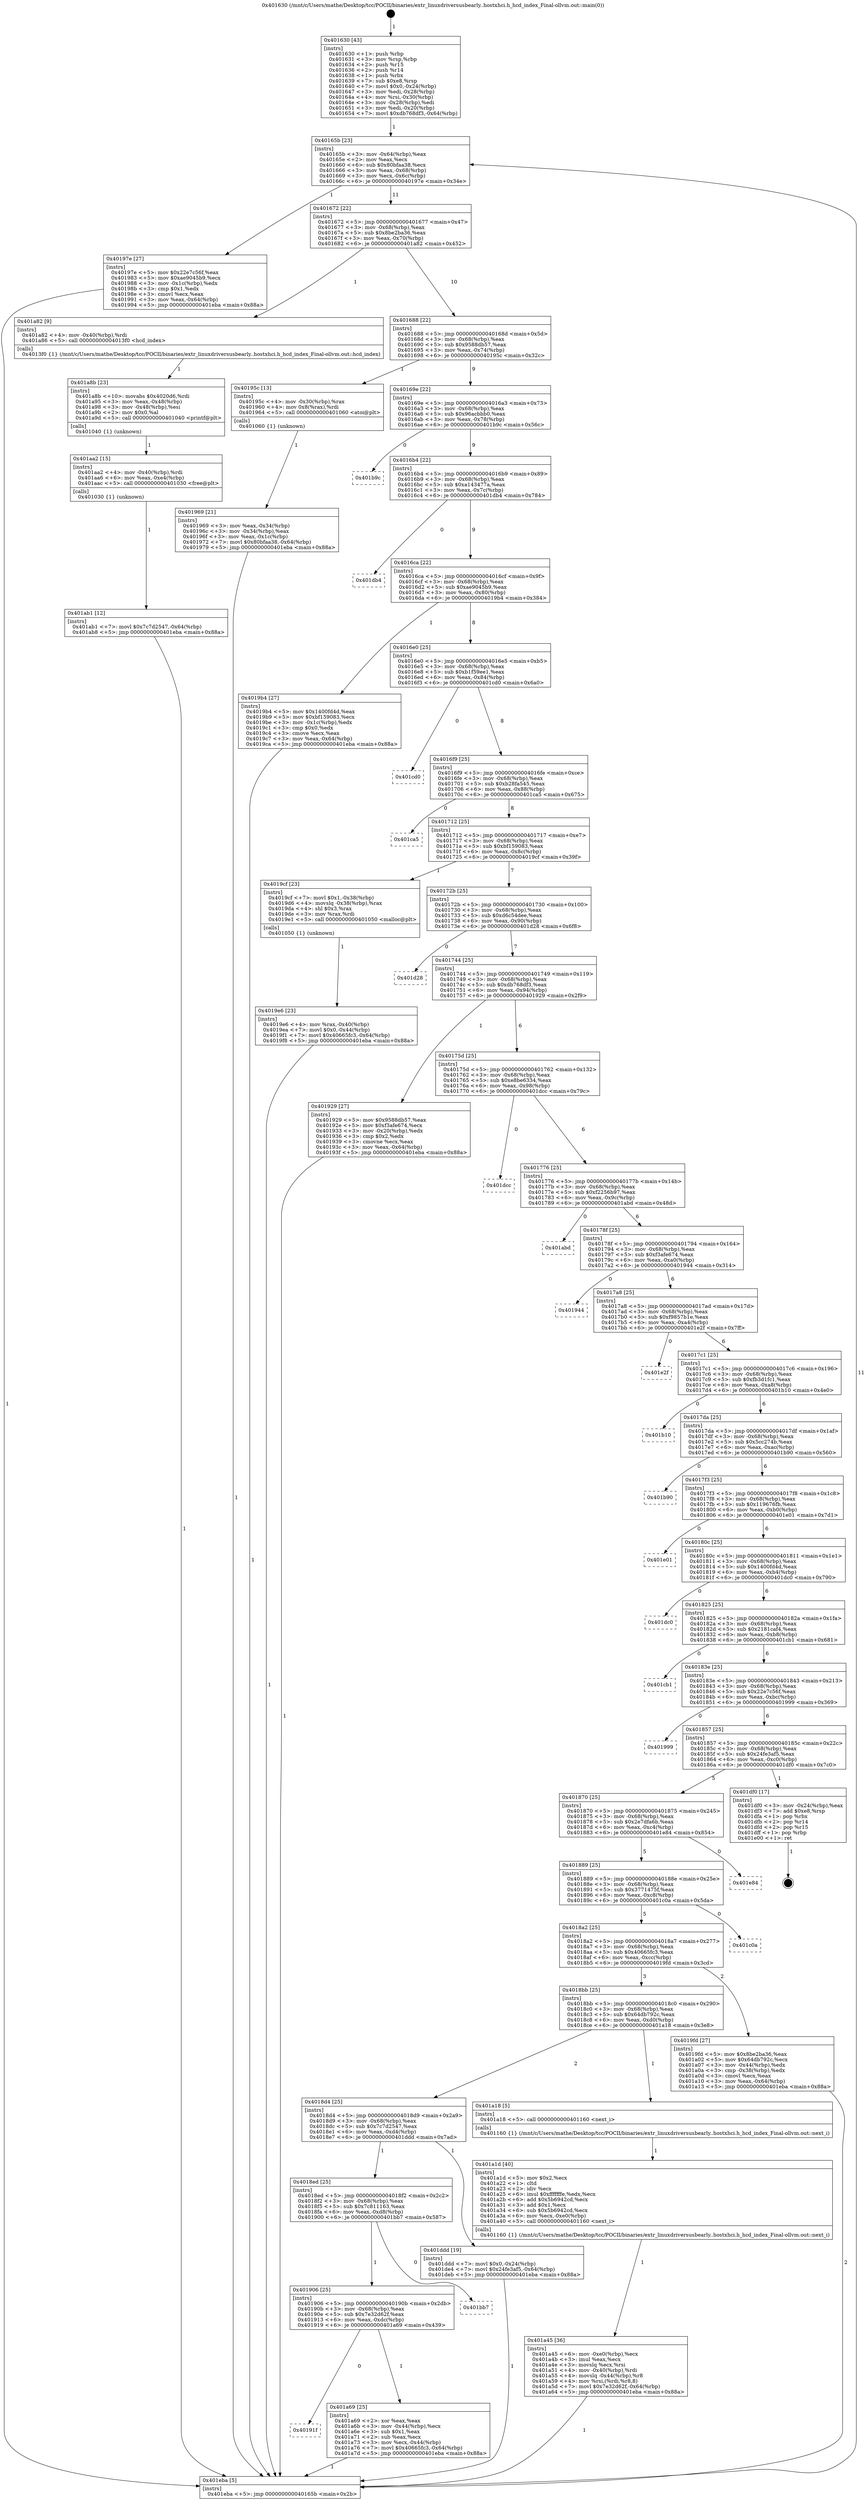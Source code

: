 digraph "0x401630" {
  label = "0x401630 (/mnt/c/Users/mathe/Desktop/tcc/POCII/binaries/extr_linuxdriversusbearly..hostxhci.h_hcd_index_Final-ollvm.out::main(0))"
  labelloc = "t"
  node[shape=record]

  Entry [label="",width=0.3,height=0.3,shape=circle,fillcolor=black,style=filled]
  "0x40165b" [label="{
     0x40165b [23]\l
     | [instrs]\l
     &nbsp;&nbsp;0x40165b \<+3\>: mov -0x64(%rbp),%eax\l
     &nbsp;&nbsp;0x40165e \<+2\>: mov %eax,%ecx\l
     &nbsp;&nbsp;0x401660 \<+6\>: sub $0x80bfaa38,%ecx\l
     &nbsp;&nbsp;0x401666 \<+3\>: mov %eax,-0x68(%rbp)\l
     &nbsp;&nbsp;0x401669 \<+3\>: mov %ecx,-0x6c(%rbp)\l
     &nbsp;&nbsp;0x40166c \<+6\>: je 000000000040197e \<main+0x34e\>\l
  }"]
  "0x40197e" [label="{
     0x40197e [27]\l
     | [instrs]\l
     &nbsp;&nbsp;0x40197e \<+5\>: mov $0x22e7c56f,%eax\l
     &nbsp;&nbsp;0x401983 \<+5\>: mov $0xae9045b9,%ecx\l
     &nbsp;&nbsp;0x401988 \<+3\>: mov -0x1c(%rbp),%edx\l
     &nbsp;&nbsp;0x40198b \<+3\>: cmp $0x1,%edx\l
     &nbsp;&nbsp;0x40198e \<+3\>: cmovl %ecx,%eax\l
     &nbsp;&nbsp;0x401991 \<+3\>: mov %eax,-0x64(%rbp)\l
     &nbsp;&nbsp;0x401994 \<+5\>: jmp 0000000000401eba \<main+0x88a\>\l
  }"]
  "0x401672" [label="{
     0x401672 [22]\l
     | [instrs]\l
     &nbsp;&nbsp;0x401672 \<+5\>: jmp 0000000000401677 \<main+0x47\>\l
     &nbsp;&nbsp;0x401677 \<+3\>: mov -0x68(%rbp),%eax\l
     &nbsp;&nbsp;0x40167a \<+5\>: sub $0x8be2ba36,%eax\l
     &nbsp;&nbsp;0x40167f \<+3\>: mov %eax,-0x70(%rbp)\l
     &nbsp;&nbsp;0x401682 \<+6\>: je 0000000000401a82 \<main+0x452\>\l
  }"]
  Exit [label="",width=0.3,height=0.3,shape=circle,fillcolor=black,style=filled,peripheries=2]
  "0x401a82" [label="{
     0x401a82 [9]\l
     | [instrs]\l
     &nbsp;&nbsp;0x401a82 \<+4\>: mov -0x40(%rbp),%rdi\l
     &nbsp;&nbsp;0x401a86 \<+5\>: call 00000000004013f0 \<hcd_index\>\l
     | [calls]\l
     &nbsp;&nbsp;0x4013f0 \{1\} (/mnt/c/Users/mathe/Desktop/tcc/POCII/binaries/extr_linuxdriversusbearly..hostxhci.h_hcd_index_Final-ollvm.out::hcd_index)\l
  }"]
  "0x401688" [label="{
     0x401688 [22]\l
     | [instrs]\l
     &nbsp;&nbsp;0x401688 \<+5\>: jmp 000000000040168d \<main+0x5d\>\l
     &nbsp;&nbsp;0x40168d \<+3\>: mov -0x68(%rbp),%eax\l
     &nbsp;&nbsp;0x401690 \<+5\>: sub $0x9588db57,%eax\l
     &nbsp;&nbsp;0x401695 \<+3\>: mov %eax,-0x74(%rbp)\l
     &nbsp;&nbsp;0x401698 \<+6\>: je 000000000040195c \<main+0x32c\>\l
  }"]
  "0x401ab1" [label="{
     0x401ab1 [12]\l
     | [instrs]\l
     &nbsp;&nbsp;0x401ab1 \<+7\>: movl $0x7c7d2547,-0x64(%rbp)\l
     &nbsp;&nbsp;0x401ab8 \<+5\>: jmp 0000000000401eba \<main+0x88a\>\l
  }"]
  "0x40195c" [label="{
     0x40195c [13]\l
     | [instrs]\l
     &nbsp;&nbsp;0x40195c \<+4\>: mov -0x30(%rbp),%rax\l
     &nbsp;&nbsp;0x401960 \<+4\>: mov 0x8(%rax),%rdi\l
     &nbsp;&nbsp;0x401964 \<+5\>: call 0000000000401060 \<atoi@plt\>\l
     | [calls]\l
     &nbsp;&nbsp;0x401060 \{1\} (unknown)\l
  }"]
  "0x40169e" [label="{
     0x40169e [22]\l
     | [instrs]\l
     &nbsp;&nbsp;0x40169e \<+5\>: jmp 00000000004016a3 \<main+0x73\>\l
     &nbsp;&nbsp;0x4016a3 \<+3\>: mov -0x68(%rbp),%eax\l
     &nbsp;&nbsp;0x4016a6 \<+5\>: sub $0x96acbbb0,%eax\l
     &nbsp;&nbsp;0x4016ab \<+3\>: mov %eax,-0x78(%rbp)\l
     &nbsp;&nbsp;0x4016ae \<+6\>: je 0000000000401b9c \<main+0x56c\>\l
  }"]
  "0x401aa2" [label="{
     0x401aa2 [15]\l
     | [instrs]\l
     &nbsp;&nbsp;0x401aa2 \<+4\>: mov -0x40(%rbp),%rdi\l
     &nbsp;&nbsp;0x401aa6 \<+6\>: mov %eax,-0xe4(%rbp)\l
     &nbsp;&nbsp;0x401aac \<+5\>: call 0000000000401030 \<free@plt\>\l
     | [calls]\l
     &nbsp;&nbsp;0x401030 \{1\} (unknown)\l
  }"]
  "0x401b9c" [label="{
     0x401b9c\l
  }", style=dashed]
  "0x4016b4" [label="{
     0x4016b4 [22]\l
     | [instrs]\l
     &nbsp;&nbsp;0x4016b4 \<+5\>: jmp 00000000004016b9 \<main+0x89\>\l
     &nbsp;&nbsp;0x4016b9 \<+3\>: mov -0x68(%rbp),%eax\l
     &nbsp;&nbsp;0x4016bc \<+5\>: sub $0xa143477a,%eax\l
     &nbsp;&nbsp;0x4016c1 \<+3\>: mov %eax,-0x7c(%rbp)\l
     &nbsp;&nbsp;0x4016c4 \<+6\>: je 0000000000401db4 \<main+0x784\>\l
  }"]
  "0x401a8b" [label="{
     0x401a8b [23]\l
     | [instrs]\l
     &nbsp;&nbsp;0x401a8b \<+10\>: movabs $0x4020d6,%rdi\l
     &nbsp;&nbsp;0x401a95 \<+3\>: mov %eax,-0x48(%rbp)\l
     &nbsp;&nbsp;0x401a98 \<+3\>: mov -0x48(%rbp),%esi\l
     &nbsp;&nbsp;0x401a9b \<+2\>: mov $0x0,%al\l
     &nbsp;&nbsp;0x401a9d \<+5\>: call 0000000000401040 \<printf@plt\>\l
     | [calls]\l
     &nbsp;&nbsp;0x401040 \{1\} (unknown)\l
  }"]
  "0x401db4" [label="{
     0x401db4\l
  }", style=dashed]
  "0x4016ca" [label="{
     0x4016ca [22]\l
     | [instrs]\l
     &nbsp;&nbsp;0x4016ca \<+5\>: jmp 00000000004016cf \<main+0x9f\>\l
     &nbsp;&nbsp;0x4016cf \<+3\>: mov -0x68(%rbp),%eax\l
     &nbsp;&nbsp;0x4016d2 \<+5\>: sub $0xae9045b9,%eax\l
     &nbsp;&nbsp;0x4016d7 \<+3\>: mov %eax,-0x80(%rbp)\l
     &nbsp;&nbsp;0x4016da \<+6\>: je 00000000004019b4 \<main+0x384\>\l
  }"]
  "0x40191f" [label="{
     0x40191f\l
  }", style=dashed]
  "0x4019b4" [label="{
     0x4019b4 [27]\l
     | [instrs]\l
     &nbsp;&nbsp;0x4019b4 \<+5\>: mov $0x1400fd4d,%eax\l
     &nbsp;&nbsp;0x4019b9 \<+5\>: mov $0xbf159083,%ecx\l
     &nbsp;&nbsp;0x4019be \<+3\>: mov -0x1c(%rbp),%edx\l
     &nbsp;&nbsp;0x4019c1 \<+3\>: cmp $0x0,%edx\l
     &nbsp;&nbsp;0x4019c4 \<+3\>: cmove %ecx,%eax\l
     &nbsp;&nbsp;0x4019c7 \<+3\>: mov %eax,-0x64(%rbp)\l
     &nbsp;&nbsp;0x4019ca \<+5\>: jmp 0000000000401eba \<main+0x88a\>\l
  }"]
  "0x4016e0" [label="{
     0x4016e0 [25]\l
     | [instrs]\l
     &nbsp;&nbsp;0x4016e0 \<+5\>: jmp 00000000004016e5 \<main+0xb5\>\l
     &nbsp;&nbsp;0x4016e5 \<+3\>: mov -0x68(%rbp),%eax\l
     &nbsp;&nbsp;0x4016e8 \<+5\>: sub $0xb1f59ee1,%eax\l
     &nbsp;&nbsp;0x4016ed \<+6\>: mov %eax,-0x84(%rbp)\l
     &nbsp;&nbsp;0x4016f3 \<+6\>: je 0000000000401cd0 \<main+0x6a0\>\l
  }"]
  "0x401a69" [label="{
     0x401a69 [25]\l
     | [instrs]\l
     &nbsp;&nbsp;0x401a69 \<+2\>: xor %eax,%eax\l
     &nbsp;&nbsp;0x401a6b \<+3\>: mov -0x44(%rbp),%ecx\l
     &nbsp;&nbsp;0x401a6e \<+3\>: sub $0x1,%eax\l
     &nbsp;&nbsp;0x401a71 \<+2\>: sub %eax,%ecx\l
     &nbsp;&nbsp;0x401a73 \<+3\>: mov %ecx,-0x44(%rbp)\l
     &nbsp;&nbsp;0x401a76 \<+7\>: movl $0x40665fc3,-0x64(%rbp)\l
     &nbsp;&nbsp;0x401a7d \<+5\>: jmp 0000000000401eba \<main+0x88a\>\l
  }"]
  "0x401cd0" [label="{
     0x401cd0\l
  }", style=dashed]
  "0x4016f9" [label="{
     0x4016f9 [25]\l
     | [instrs]\l
     &nbsp;&nbsp;0x4016f9 \<+5\>: jmp 00000000004016fe \<main+0xce\>\l
     &nbsp;&nbsp;0x4016fe \<+3\>: mov -0x68(%rbp),%eax\l
     &nbsp;&nbsp;0x401701 \<+5\>: sub $0xb28fa545,%eax\l
     &nbsp;&nbsp;0x401706 \<+6\>: mov %eax,-0x88(%rbp)\l
     &nbsp;&nbsp;0x40170c \<+6\>: je 0000000000401ca5 \<main+0x675\>\l
  }"]
  "0x401906" [label="{
     0x401906 [25]\l
     | [instrs]\l
     &nbsp;&nbsp;0x401906 \<+5\>: jmp 000000000040190b \<main+0x2db\>\l
     &nbsp;&nbsp;0x40190b \<+3\>: mov -0x68(%rbp),%eax\l
     &nbsp;&nbsp;0x40190e \<+5\>: sub $0x7e32d62f,%eax\l
     &nbsp;&nbsp;0x401913 \<+6\>: mov %eax,-0xdc(%rbp)\l
     &nbsp;&nbsp;0x401919 \<+6\>: je 0000000000401a69 \<main+0x439\>\l
  }"]
  "0x401ca5" [label="{
     0x401ca5\l
  }", style=dashed]
  "0x401712" [label="{
     0x401712 [25]\l
     | [instrs]\l
     &nbsp;&nbsp;0x401712 \<+5\>: jmp 0000000000401717 \<main+0xe7\>\l
     &nbsp;&nbsp;0x401717 \<+3\>: mov -0x68(%rbp),%eax\l
     &nbsp;&nbsp;0x40171a \<+5\>: sub $0xbf159083,%eax\l
     &nbsp;&nbsp;0x40171f \<+6\>: mov %eax,-0x8c(%rbp)\l
     &nbsp;&nbsp;0x401725 \<+6\>: je 00000000004019cf \<main+0x39f\>\l
  }"]
  "0x401bb7" [label="{
     0x401bb7\l
  }", style=dashed]
  "0x4019cf" [label="{
     0x4019cf [23]\l
     | [instrs]\l
     &nbsp;&nbsp;0x4019cf \<+7\>: movl $0x1,-0x38(%rbp)\l
     &nbsp;&nbsp;0x4019d6 \<+4\>: movslq -0x38(%rbp),%rax\l
     &nbsp;&nbsp;0x4019da \<+4\>: shl $0x3,%rax\l
     &nbsp;&nbsp;0x4019de \<+3\>: mov %rax,%rdi\l
     &nbsp;&nbsp;0x4019e1 \<+5\>: call 0000000000401050 \<malloc@plt\>\l
     | [calls]\l
     &nbsp;&nbsp;0x401050 \{1\} (unknown)\l
  }"]
  "0x40172b" [label="{
     0x40172b [25]\l
     | [instrs]\l
     &nbsp;&nbsp;0x40172b \<+5\>: jmp 0000000000401730 \<main+0x100\>\l
     &nbsp;&nbsp;0x401730 \<+3\>: mov -0x68(%rbp),%eax\l
     &nbsp;&nbsp;0x401733 \<+5\>: sub $0xd6c54dee,%eax\l
     &nbsp;&nbsp;0x401738 \<+6\>: mov %eax,-0x90(%rbp)\l
     &nbsp;&nbsp;0x40173e \<+6\>: je 0000000000401d28 \<main+0x6f8\>\l
  }"]
  "0x4018ed" [label="{
     0x4018ed [25]\l
     | [instrs]\l
     &nbsp;&nbsp;0x4018ed \<+5\>: jmp 00000000004018f2 \<main+0x2c2\>\l
     &nbsp;&nbsp;0x4018f2 \<+3\>: mov -0x68(%rbp),%eax\l
     &nbsp;&nbsp;0x4018f5 \<+5\>: sub $0x7c811163,%eax\l
     &nbsp;&nbsp;0x4018fa \<+6\>: mov %eax,-0xd8(%rbp)\l
     &nbsp;&nbsp;0x401900 \<+6\>: je 0000000000401bb7 \<main+0x587\>\l
  }"]
  "0x401d28" [label="{
     0x401d28\l
  }", style=dashed]
  "0x401744" [label="{
     0x401744 [25]\l
     | [instrs]\l
     &nbsp;&nbsp;0x401744 \<+5\>: jmp 0000000000401749 \<main+0x119\>\l
     &nbsp;&nbsp;0x401749 \<+3\>: mov -0x68(%rbp),%eax\l
     &nbsp;&nbsp;0x40174c \<+5\>: sub $0xdb768df3,%eax\l
     &nbsp;&nbsp;0x401751 \<+6\>: mov %eax,-0x94(%rbp)\l
     &nbsp;&nbsp;0x401757 \<+6\>: je 0000000000401929 \<main+0x2f9\>\l
  }"]
  "0x401ddd" [label="{
     0x401ddd [19]\l
     | [instrs]\l
     &nbsp;&nbsp;0x401ddd \<+7\>: movl $0x0,-0x24(%rbp)\l
     &nbsp;&nbsp;0x401de4 \<+7\>: movl $0x24fe3af5,-0x64(%rbp)\l
     &nbsp;&nbsp;0x401deb \<+5\>: jmp 0000000000401eba \<main+0x88a\>\l
  }"]
  "0x401929" [label="{
     0x401929 [27]\l
     | [instrs]\l
     &nbsp;&nbsp;0x401929 \<+5\>: mov $0x9588db57,%eax\l
     &nbsp;&nbsp;0x40192e \<+5\>: mov $0xf3afe674,%ecx\l
     &nbsp;&nbsp;0x401933 \<+3\>: mov -0x20(%rbp),%edx\l
     &nbsp;&nbsp;0x401936 \<+3\>: cmp $0x2,%edx\l
     &nbsp;&nbsp;0x401939 \<+3\>: cmovne %ecx,%eax\l
     &nbsp;&nbsp;0x40193c \<+3\>: mov %eax,-0x64(%rbp)\l
     &nbsp;&nbsp;0x40193f \<+5\>: jmp 0000000000401eba \<main+0x88a\>\l
  }"]
  "0x40175d" [label="{
     0x40175d [25]\l
     | [instrs]\l
     &nbsp;&nbsp;0x40175d \<+5\>: jmp 0000000000401762 \<main+0x132\>\l
     &nbsp;&nbsp;0x401762 \<+3\>: mov -0x68(%rbp),%eax\l
     &nbsp;&nbsp;0x401765 \<+5\>: sub $0xe8be6334,%eax\l
     &nbsp;&nbsp;0x40176a \<+6\>: mov %eax,-0x98(%rbp)\l
     &nbsp;&nbsp;0x401770 \<+6\>: je 0000000000401dcc \<main+0x79c\>\l
  }"]
  "0x401eba" [label="{
     0x401eba [5]\l
     | [instrs]\l
     &nbsp;&nbsp;0x401eba \<+5\>: jmp 000000000040165b \<main+0x2b\>\l
  }"]
  "0x401630" [label="{
     0x401630 [43]\l
     | [instrs]\l
     &nbsp;&nbsp;0x401630 \<+1\>: push %rbp\l
     &nbsp;&nbsp;0x401631 \<+3\>: mov %rsp,%rbp\l
     &nbsp;&nbsp;0x401634 \<+2\>: push %r15\l
     &nbsp;&nbsp;0x401636 \<+2\>: push %r14\l
     &nbsp;&nbsp;0x401638 \<+1\>: push %rbx\l
     &nbsp;&nbsp;0x401639 \<+7\>: sub $0xe8,%rsp\l
     &nbsp;&nbsp;0x401640 \<+7\>: movl $0x0,-0x24(%rbp)\l
     &nbsp;&nbsp;0x401647 \<+3\>: mov %edi,-0x28(%rbp)\l
     &nbsp;&nbsp;0x40164a \<+4\>: mov %rsi,-0x30(%rbp)\l
     &nbsp;&nbsp;0x40164e \<+3\>: mov -0x28(%rbp),%edi\l
     &nbsp;&nbsp;0x401651 \<+3\>: mov %edi,-0x20(%rbp)\l
     &nbsp;&nbsp;0x401654 \<+7\>: movl $0xdb768df3,-0x64(%rbp)\l
  }"]
  "0x401969" [label="{
     0x401969 [21]\l
     | [instrs]\l
     &nbsp;&nbsp;0x401969 \<+3\>: mov %eax,-0x34(%rbp)\l
     &nbsp;&nbsp;0x40196c \<+3\>: mov -0x34(%rbp),%eax\l
     &nbsp;&nbsp;0x40196f \<+3\>: mov %eax,-0x1c(%rbp)\l
     &nbsp;&nbsp;0x401972 \<+7\>: movl $0x80bfaa38,-0x64(%rbp)\l
     &nbsp;&nbsp;0x401979 \<+5\>: jmp 0000000000401eba \<main+0x88a\>\l
  }"]
  "0x4019e6" [label="{
     0x4019e6 [23]\l
     | [instrs]\l
     &nbsp;&nbsp;0x4019e6 \<+4\>: mov %rax,-0x40(%rbp)\l
     &nbsp;&nbsp;0x4019ea \<+7\>: movl $0x0,-0x44(%rbp)\l
     &nbsp;&nbsp;0x4019f1 \<+7\>: movl $0x40665fc3,-0x64(%rbp)\l
     &nbsp;&nbsp;0x4019f8 \<+5\>: jmp 0000000000401eba \<main+0x88a\>\l
  }"]
  "0x401a45" [label="{
     0x401a45 [36]\l
     | [instrs]\l
     &nbsp;&nbsp;0x401a45 \<+6\>: mov -0xe0(%rbp),%ecx\l
     &nbsp;&nbsp;0x401a4b \<+3\>: imul %eax,%ecx\l
     &nbsp;&nbsp;0x401a4e \<+3\>: movslq %ecx,%rsi\l
     &nbsp;&nbsp;0x401a51 \<+4\>: mov -0x40(%rbp),%rdi\l
     &nbsp;&nbsp;0x401a55 \<+4\>: movslq -0x44(%rbp),%r8\l
     &nbsp;&nbsp;0x401a59 \<+4\>: mov %rsi,(%rdi,%r8,8)\l
     &nbsp;&nbsp;0x401a5d \<+7\>: movl $0x7e32d62f,-0x64(%rbp)\l
     &nbsp;&nbsp;0x401a64 \<+5\>: jmp 0000000000401eba \<main+0x88a\>\l
  }"]
  "0x401dcc" [label="{
     0x401dcc\l
  }", style=dashed]
  "0x401776" [label="{
     0x401776 [25]\l
     | [instrs]\l
     &nbsp;&nbsp;0x401776 \<+5\>: jmp 000000000040177b \<main+0x14b\>\l
     &nbsp;&nbsp;0x40177b \<+3\>: mov -0x68(%rbp),%eax\l
     &nbsp;&nbsp;0x40177e \<+5\>: sub $0xf2256b97,%eax\l
     &nbsp;&nbsp;0x401783 \<+6\>: mov %eax,-0x9c(%rbp)\l
     &nbsp;&nbsp;0x401789 \<+6\>: je 0000000000401abd \<main+0x48d\>\l
  }"]
  "0x401a1d" [label="{
     0x401a1d [40]\l
     | [instrs]\l
     &nbsp;&nbsp;0x401a1d \<+5\>: mov $0x2,%ecx\l
     &nbsp;&nbsp;0x401a22 \<+1\>: cltd\l
     &nbsp;&nbsp;0x401a23 \<+2\>: idiv %ecx\l
     &nbsp;&nbsp;0x401a25 \<+6\>: imul $0xfffffffe,%edx,%ecx\l
     &nbsp;&nbsp;0x401a2b \<+6\>: add $0x5b6942cd,%ecx\l
     &nbsp;&nbsp;0x401a31 \<+3\>: add $0x1,%ecx\l
     &nbsp;&nbsp;0x401a34 \<+6\>: sub $0x5b6942cd,%ecx\l
     &nbsp;&nbsp;0x401a3a \<+6\>: mov %ecx,-0xe0(%rbp)\l
     &nbsp;&nbsp;0x401a40 \<+5\>: call 0000000000401160 \<next_i\>\l
     | [calls]\l
     &nbsp;&nbsp;0x401160 \{1\} (/mnt/c/Users/mathe/Desktop/tcc/POCII/binaries/extr_linuxdriversusbearly..hostxhci.h_hcd_index_Final-ollvm.out::next_i)\l
  }"]
  "0x401abd" [label="{
     0x401abd\l
  }", style=dashed]
  "0x40178f" [label="{
     0x40178f [25]\l
     | [instrs]\l
     &nbsp;&nbsp;0x40178f \<+5\>: jmp 0000000000401794 \<main+0x164\>\l
     &nbsp;&nbsp;0x401794 \<+3\>: mov -0x68(%rbp),%eax\l
     &nbsp;&nbsp;0x401797 \<+5\>: sub $0xf3afe674,%eax\l
     &nbsp;&nbsp;0x40179c \<+6\>: mov %eax,-0xa0(%rbp)\l
     &nbsp;&nbsp;0x4017a2 \<+6\>: je 0000000000401944 \<main+0x314\>\l
  }"]
  "0x4018d4" [label="{
     0x4018d4 [25]\l
     | [instrs]\l
     &nbsp;&nbsp;0x4018d4 \<+5\>: jmp 00000000004018d9 \<main+0x2a9\>\l
     &nbsp;&nbsp;0x4018d9 \<+3\>: mov -0x68(%rbp),%eax\l
     &nbsp;&nbsp;0x4018dc \<+5\>: sub $0x7c7d2547,%eax\l
     &nbsp;&nbsp;0x4018e1 \<+6\>: mov %eax,-0xd4(%rbp)\l
     &nbsp;&nbsp;0x4018e7 \<+6\>: je 0000000000401ddd \<main+0x7ad\>\l
  }"]
  "0x401944" [label="{
     0x401944\l
  }", style=dashed]
  "0x4017a8" [label="{
     0x4017a8 [25]\l
     | [instrs]\l
     &nbsp;&nbsp;0x4017a8 \<+5\>: jmp 00000000004017ad \<main+0x17d\>\l
     &nbsp;&nbsp;0x4017ad \<+3\>: mov -0x68(%rbp),%eax\l
     &nbsp;&nbsp;0x4017b0 \<+5\>: sub $0xf9857b1e,%eax\l
     &nbsp;&nbsp;0x4017b5 \<+6\>: mov %eax,-0xa4(%rbp)\l
     &nbsp;&nbsp;0x4017bb \<+6\>: je 0000000000401e2f \<main+0x7ff\>\l
  }"]
  "0x401a18" [label="{
     0x401a18 [5]\l
     | [instrs]\l
     &nbsp;&nbsp;0x401a18 \<+5\>: call 0000000000401160 \<next_i\>\l
     | [calls]\l
     &nbsp;&nbsp;0x401160 \{1\} (/mnt/c/Users/mathe/Desktop/tcc/POCII/binaries/extr_linuxdriversusbearly..hostxhci.h_hcd_index_Final-ollvm.out::next_i)\l
  }"]
  "0x401e2f" [label="{
     0x401e2f\l
  }", style=dashed]
  "0x4017c1" [label="{
     0x4017c1 [25]\l
     | [instrs]\l
     &nbsp;&nbsp;0x4017c1 \<+5\>: jmp 00000000004017c6 \<main+0x196\>\l
     &nbsp;&nbsp;0x4017c6 \<+3\>: mov -0x68(%rbp),%eax\l
     &nbsp;&nbsp;0x4017c9 \<+5\>: sub $0xfb3d1fc1,%eax\l
     &nbsp;&nbsp;0x4017ce \<+6\>: mov %eax,-0xa8(%rbp)\l
     &nbsp;&nbsp;0x4017d4 \<+6\>: je 0000000000401b10 \<main+0x4e0\>\l
  }"]
  "0x4018bb" [label="{
     0x4018bb [25]\l
     | [instrs]\l
     &nbsp;&nbsp;0x4018bb \<+5\>: jmp 00000000004018c0 \<main+0x290\>\l
     &nbsp;&nbsp;0x4018c0 \<+3\>: mov -0x68(%rbp),%eax\l
     &nbsp;&nbsp;0x4018c3 \<+5\>: sub $0x64db792c,%eax\l
     &nbsp;&nbsp;0x4018c8 \<+6\>: mov %eax,-0xd0(%rbp)\l
     &nbsp;&nbsp;0x4018ce \<+6\>: je 0000000000401a18 \<main+0x3e8\>\l
  }"]
  "0x401b10" [label="{
     0x401b10\l
  }", style=dashed]
  "0x4017da" [label="{
     0x4017da [25]\l
     | [instrs]\l
     &nbsp;&nbsp;0x4017da \<+5\>: jmp 00000000004017df \<main+0x1af\>\l
     &nbsp;&nbsp;0x4017df \<+3\>: mov -0x68(%rbp),%eax\l
     &nbsp;&nbsp;0x4017e2 \<+5\>: sub $0x5cc274b,%eax\l
     &nbsp;&nbsp;0x4017e7 \<+6\>: mov %eax,-0xac(%rbp)\l
     &nbsp;&nbsp;0x4017ed \<+6\>: je 0000000000401b90 \<main+0x560\>\l
  }"]
  "0x4019fd" [label="{
     0x4019fd [27]\l
     | [instrs]\l
     &nbsp;&nbsp;0x4019fd \<+5\>: mov $0x8be2ba36,%eax\l
     &nbsp;&nbsp;0x401a02 \<+5\>: mov $0x64db792c,%ecx\l
     &nbsp;&nbsp;0x401a07 \<+3\>: mov -0x44(%rbp),%edx\l
     &nbsp;&nbsp;0x401a0a \<+3\>: cmp -0x38(%rbp),%edx\l
     &nbsp;&nbsp;0x401a0d \<+3\>: cmovl %ecx,%eax\l
     &nbsp;&nbsp;0x401a10 \<+3\>: mov %eax,-0x64(%rbp)\l
     &nbsp;&nbsp;0x401a13 \<+5\>: jmp 0000000000401eba \<main+0x88a\>\l
  }"]
  "0x401b90" [label="{
     0x401b90\l
  }", style=dashed]
  "0x4017f3" [label="{
     0x4017f3 [25]\l
     | [instrs]\l
     &nbsp;&nbsp;0x4017f3 \<+5\>: jmp 00000000004017f8 \<main+0x1c8\>\l
     &nbsp;&nbsp;0x4017f8 \<+3\>: mov -0x68(%rbp),%eax\l
     &nbsp;&nbsp;0x4017fb \<+5\>: sub $0x119676fb,%eax\l
     &nbsp;&nbsp;0x401800 \<+6\>: mov %eax,-0xb0(%rbp)\l
     &nbsp;&nbsp;0x401806 \<+6\>: je 0000000000401e01 \<main+0x7d1\>\l
  }"]
  "0x4018a2" [label="{
     0x4018a2 [25]\l
     | [instrs]\l
     &nbsp;&nbsp;0x4018a2 \<+5\>: jmp 00000000004018a7 \<main+0x277\>\l
     &nbsp;&nbsp;0x4018a7 \<+3\>: mov -0x68(%rbp),%eax\l
     &nbsp;&nbsp;0x4018aa \<+5\>: sub $0x40665fc3,%eax\l
     &nbsp;&nbsp;0x4018af \<+6\>: mov %eax,-0xcc(%rbp)\l
     &nbsp;&nbsp;0x4018b5 \<+6\>: je 00000000004019fd \<main+0x3cd\>\l
  }"]
  "0x401e01" [label="{
     0x401e01\l
  }", style=dashed]
  "0x40180c" [label="{
     0x40180c [25]\l
     | [instrs]\l
     &nbsp;&nbsp;0x40180c \<+5\>: jmp 0000000000401811 \<main+0x1e1\>\l
     &nbsp;&nbsp;0x401811 \<+3\>: mov -0x68(%rbp),%eax\l
     &nbsp;&nbsp;0x401814 \<+5\>: sub $0x1400fd4d,%eax\l
     &nbsp;&nbsp;0x401819 \<+6\>: mov %eax,-0xb4(%rbp)\l
     &nbsp;&nbsp;0x40181f \<+6\>: je 0000000000401dc0 \<main+0x790\>\l
  }"]
  "0x401c0a" [label="{
     0x401c0a\l
  }", style=dashed]
  "0x401dc0" [label="{
     0x401dc0\l
  }", style=dashed]
  "0x401825" [label="{
     0x401825 [25]\l
     | [instrs]\l
     &nbsp;&nbsp;0x401825 \<+5\>: jmp 000000000040182a \<main+0x1fa\>\l
     &nbsp;&nbsp;0x40182a \<+3\>: mov -0x68(%rbp),%eax\l
     &nbsp;&nbsp;0x40182d \<+5\>: sub $0x2181caf4,%eax\l
     &nbsp;&nbsp;0x401832 \<+6\>: mov %eax,-0xb8(%rbp)\l
     &nbsp;&nbsp;0x401838 \<+6\>: je 0000000000401cb1 \<main+0x681\>\l
  }"]
  "0x401889" [label="{
     0x401889 [25]\l
     | [instrs]\l
     &nbsp;&nbsp;0x401889 \<+5\>: jmp 000000000040188e \<main+0x25e\>\l
     &nbsp;&nbsp;0x40188e \<+3\>: mov -0x68(%rbp),%eax\l
     &nbsp;&nbsp;0x401891 \<+5\>: sub $0x3771475f,%eax\l
     &nbsp;&nbsp;0x401896 \<+6\>: mov %eax,-0xc8(%rbp)\l
     &nbsp;&nbsp;0x40189c \<+6\>: je 0000000000401c0a \<main+0x5da\>\l
  }"]
  "0x401cb1" [label="{
     0x401cb1\l
  }", style=dashed]
  "0x40183e" [label="{
     0x40183e [25]\l
     | [instrs]\l
     &nbsp;&nbsp;0x40183e \<+5\>: jmp 0000000000401843 \<main+0x213\>\l
     &nbsp;&nbsp;0x401843 \<+3\>: mov -0x68(%rbp),%eax\l
     &nbsp;&nbsp;0x401846 \<+5\>: sub $0x22e7c56f,%eax\l
     &nbsp;&nbsp;0x40184b \<+6\>: mov %eax,-0xbc(%rbp)\l
     &nbsp;&nbsp;0x401851 \<+6\>: je 0000000000401999 \<main+0x369\>\l
  }"]
  "0x401e84" [label="{
     0x401e84\l
  }", style=dashed]
  "0x401999" [label="{
     0x401999\l
  }", style=dashed]
  "0x401857" [label="{
     0x401857 [25]\l
     | [instrs]\l
     &nbsp;&nbsp;0x401857 \<+5\>: jmp 000000000040185c \<main+0x22c\>\l
     &nbsp;&nbsp;0x40185c \<+3\>: mov -0x68(%rbp),%eax\l
     &nbsp;&nbsp;0x40185f \<+5\>: sub $0x24fe3af5,%eax\l
     &nbsp;&nbsp;0x401864 \<+6\>: mov %eax,-0xc0(%rbp)\l
     &nbsp;&nbsp;0x40186a \<+6\>: je 0000000000401df0 \<main+0x7c0\>\l
  }"]
  "0x401870" [label="{
     0x401870 [25]\l
     | [instrs]\l
     &nbsp;&nbsp;0x401870 \<+5\>: jmp 0000000000401875 \<main+0x245\>\l
     &nbsp;&nbsp;0x401875 \<+3\>: mov -0x68(%rbp),%eax\l
     &nbsp;&nbsp;0x401878 \<+5\>: sub $0x2e7dfa6b,%eax\l
     &nbsp;&nbsp;0x40187d \<+6\>: mov %eax,-0xc4(%rbp)\l
     &nbsp;&nbsp;0x401883 \<+6\>: je 0000000000401e84 \<main+0x854\>\l
  }"]
  "0x401df0" [label="{
     0x401df0 [17]\l
     | [instrs]\l
     &nbsp;&nbsp;0x401df0 \<+3\>: mov -0x24(%rbp),%eax\l
     &nbsp;&nbsp;0x401df3 \<+7\>: add $0xe8,%rsp\l
     &nbsp;&nbsp;0x401dfa \<+1\>: pop %rbx\l
     &nbsp;&nbsp;0x401dfb \<+2\>: pop %r14\l
     &nbsp;&nbsp;0x401dfd \<+2\>: pop %r15\l
     &nbsp;&nbsp;0x401dff \<+1\>: pop %rbp\l
     &nbsp;&nbsp;0x401e00 \<+1\>: ret\l
  }"]
  Entry -> "0x401630" [label=" 1"]
  "0x40165b" -> "0x40197e" [label=" 1"]
  "0x40165b" -> "0x401672" [label=" 11"]
  "0x401df0" -> Exit [label=" 1"]
  "0x401672" -> "0x401a82" [label=" 1"]
  "0x401672" -> "0x401688" [label=" 10"]
  "0x401ddd" -> "0x401eba" [label=" 1"]
  "0x401688" -> "0x40195c" [label=" 1"]
  "0x401688" -> "0x40169e" [label=" 9"]
  "0x401ab1" -> "0x401eba" [label=" 1"]
  "0x40169e" -> "0x401b9c" [label=" 0"]
  "0x40169e" -> "0x4016b4" [label=" 9"]
  "0x401aa2" -> "0x401ab1" [label=" 1"]
  "0x4016b4" -> "0x401db4" [label=" 0"]
  "0x4016b4" -> "0x4016ca" [label=" 9"]
  "0x401a8b" -> "0x401aa2" [label=" 1"]
  "0x4016ca" -> "0x4019b4" [label=" 1"]
  "0x4016ca" -> "0x4016e0" [label=" 8"]
  "0x401a82" -> "0x401a8b" [label=" 1"]
  "0x4016e0" -> "0x401cd0" [label=" 0"]
  "0x4016e0" -> "0x4016f9" [label=" 8"]
  "0x401a69" -> "0x401eba" [label=" 1"]
  "0x4016f9" -> "0x401ca5" [label=" 0"]
  "0x4016f9" -> "0x401712" [label=" 8"]
  "0x401906" -> "0x401a69" [label=" 1"]
  "0x401712" -> "0x4019cf" [label=" 1"]
  "0x401712" -> "0x40172b" [label=" 7"]
  "0x401906" -> "0x40191f" [label=" 0"]
  "0x40172b" -> "0x401d28" [label=" 0"]
  "0x40172b" -> "0x401744" [label=" 7"]
  "0x4018ed" -> "0x401bb7" [label=" 0"]
  "0x401744" -> "0x401929" [label=" 1"]
  "0x401744" -> "0x40175d" [label=" 6"]
  "0x401929" -> "0x401eba" [label=" 1"]
  "0x401630" -> "0x40165b" [label=" 1"]
  "0x401eba" -> "0x40165b" [label=" 11"]
  "0x40195c" -> "0x401969" [label=" 1"]
  "0x401969" -> "0x401eba" [label=" 1"]
  "0x40197e" -> "0x401eba" [label=" 1"]
  "0x4019b4" -> "0x401eba" [label=" 1"]
  "0x4019cf" -> "0x4019e6" [label=" 1"]
  "0x4019e6" -> "0x401eba" [label=" 1"]
  "0x4018ed" -> "0x401906" [label=" 1"]
  "0x40175d" -> "0x401dcc" [label=" 0"]
  "0x40175d" -> "0x401776" [label=" 6"]
  "0x4018d4" -> "0x401ddd" [label=" 1"]
  "0x401776" -> "0x401abd" [label=" 0"]
  "0x401776" -> "0x40178f" [label=" 6"]
  "0x4018d4" -> "0x4018ed" [label=" 1"]
  "0x40178f" -> "0x401944" [label=" 0"]
  "0x40178f" -> "0x4017a8" [label=" 6"]
  "0x401a45" -> "0x401eba" [label=" 1"]
  "0x4017a8" -> "0x401e2f" [label=" 0"]
  "0x4017a8" -> "0x4017c1" [label=" 6"]
  "0x401a1d" -> "0x401a45" [label=" 1"]
  "0x4017c1" -> "0x401b10" [label=" 0"]
  "0x4017c1" -> "0x4017da" [label=" 6"]
  "0x4018bb" -> "0x4018d4" [label=" 2"]
  "0x4017da" -> "0x401b90" [label=" 0"]
  "0x4017da" -> "0x4017f3" [label=" 6"]
  "0x4018bb" -> "0x401a18" [label=" 1"]
  "0x4017f3" -> "0x401e01" [label=" 0"]
  "0x4017f3" -> "0x40180c" [label=" 6"]
  "0x4019fd" -> "0x401eba" [label=" 2"]
  "0x40180c" -> "0x401dc0" [label=" 0"]
  "0x40180c" -> "0x401825" [label=" 6"]
  "0x4018a2" -> "0x4018bb" [label=" 3"]
  "0x401825" -> "0x401cb1" [label=" 0"]
  "0x401825" -> "0x40183e" [label=" 6"]
  "0x401a18" -> "0x401a1d" [label=" 1"]
  "0x40183e" -> "0x401999" [label=" 0"]
  "0x40183e" -> "0x401857" [label=" 6"]
  "0x401889" -> "0x4018a2" [label=" 5"]
  "0x401857" -> "0x401df0" [label=" 1"]
  "0x401857" -> "0x401870" [label=" 5"]
  "0x401889" -> "0x401c0a" [label=" 0"]
  "0x401870" -> "0x401e84" [label=" 0"]
  "0x401870" -> "0x401889" [label=" 5"]
  "0x4018a2" -> "0x4019fd" [label=" 2"]
}
